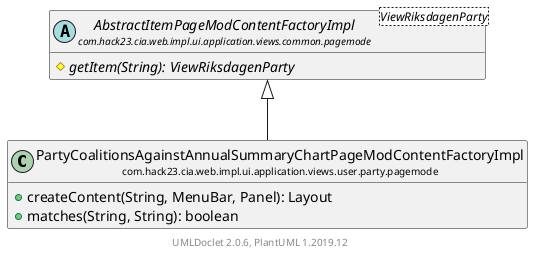 @startuml
    set namespaceSeparator none
    hide empty fields
    hide empty methods

    class "<size:14>PartyCoalitionsAgainstAnnualSummaryChartPageModContentFactoryImpl\n<size:10>com.hack23.cia.web.impl.ui.application.views.user.party.pagemode" as com.hack23.cia.web.impl.ui.application.views.user.party.pagemode.PartyCoalitionsAgainstAnnualSummaryChartPageModContentFactoryImpl [[PartyCoalitionsAgainstAnnualSummaryChartPageModContentFactoryImpl.html]] {
        +createContent(String, MenuBar, Panel): Layout
        +matches(String, String): boolean
    }

    abstract class "<size:14>AbstractItemPageModContentFactoryImpl\n<size:10>com.hack23.cia.web.impl.ui.application.views.common.pagemode" as com.hack23.cia.web.impl.ui.application.views.common.pagemode.AbstractItemPageModContentFactoryImpl<ViewRiksdagenParty> [[../../../common/pagemode/AbstractItemPageModContentFactoryImpl.html]] {
        {abstract} #getItem(String): ViewRiksdagenParty
    }

    com.hack23.cia.web.impl.ui.application.views.common.pagemode.AbstractItemPageModContentFactoryImpl <|-- com.hack23.cia.web.impl.ui.application.views.user.party.pagemode.PartyCoalitionsAgainstAnnualSummaryChartPageModContentFactoryImpl

    center footer UMLDoclet 2.0.6, PlantUML 1.2019.12
@enduml
